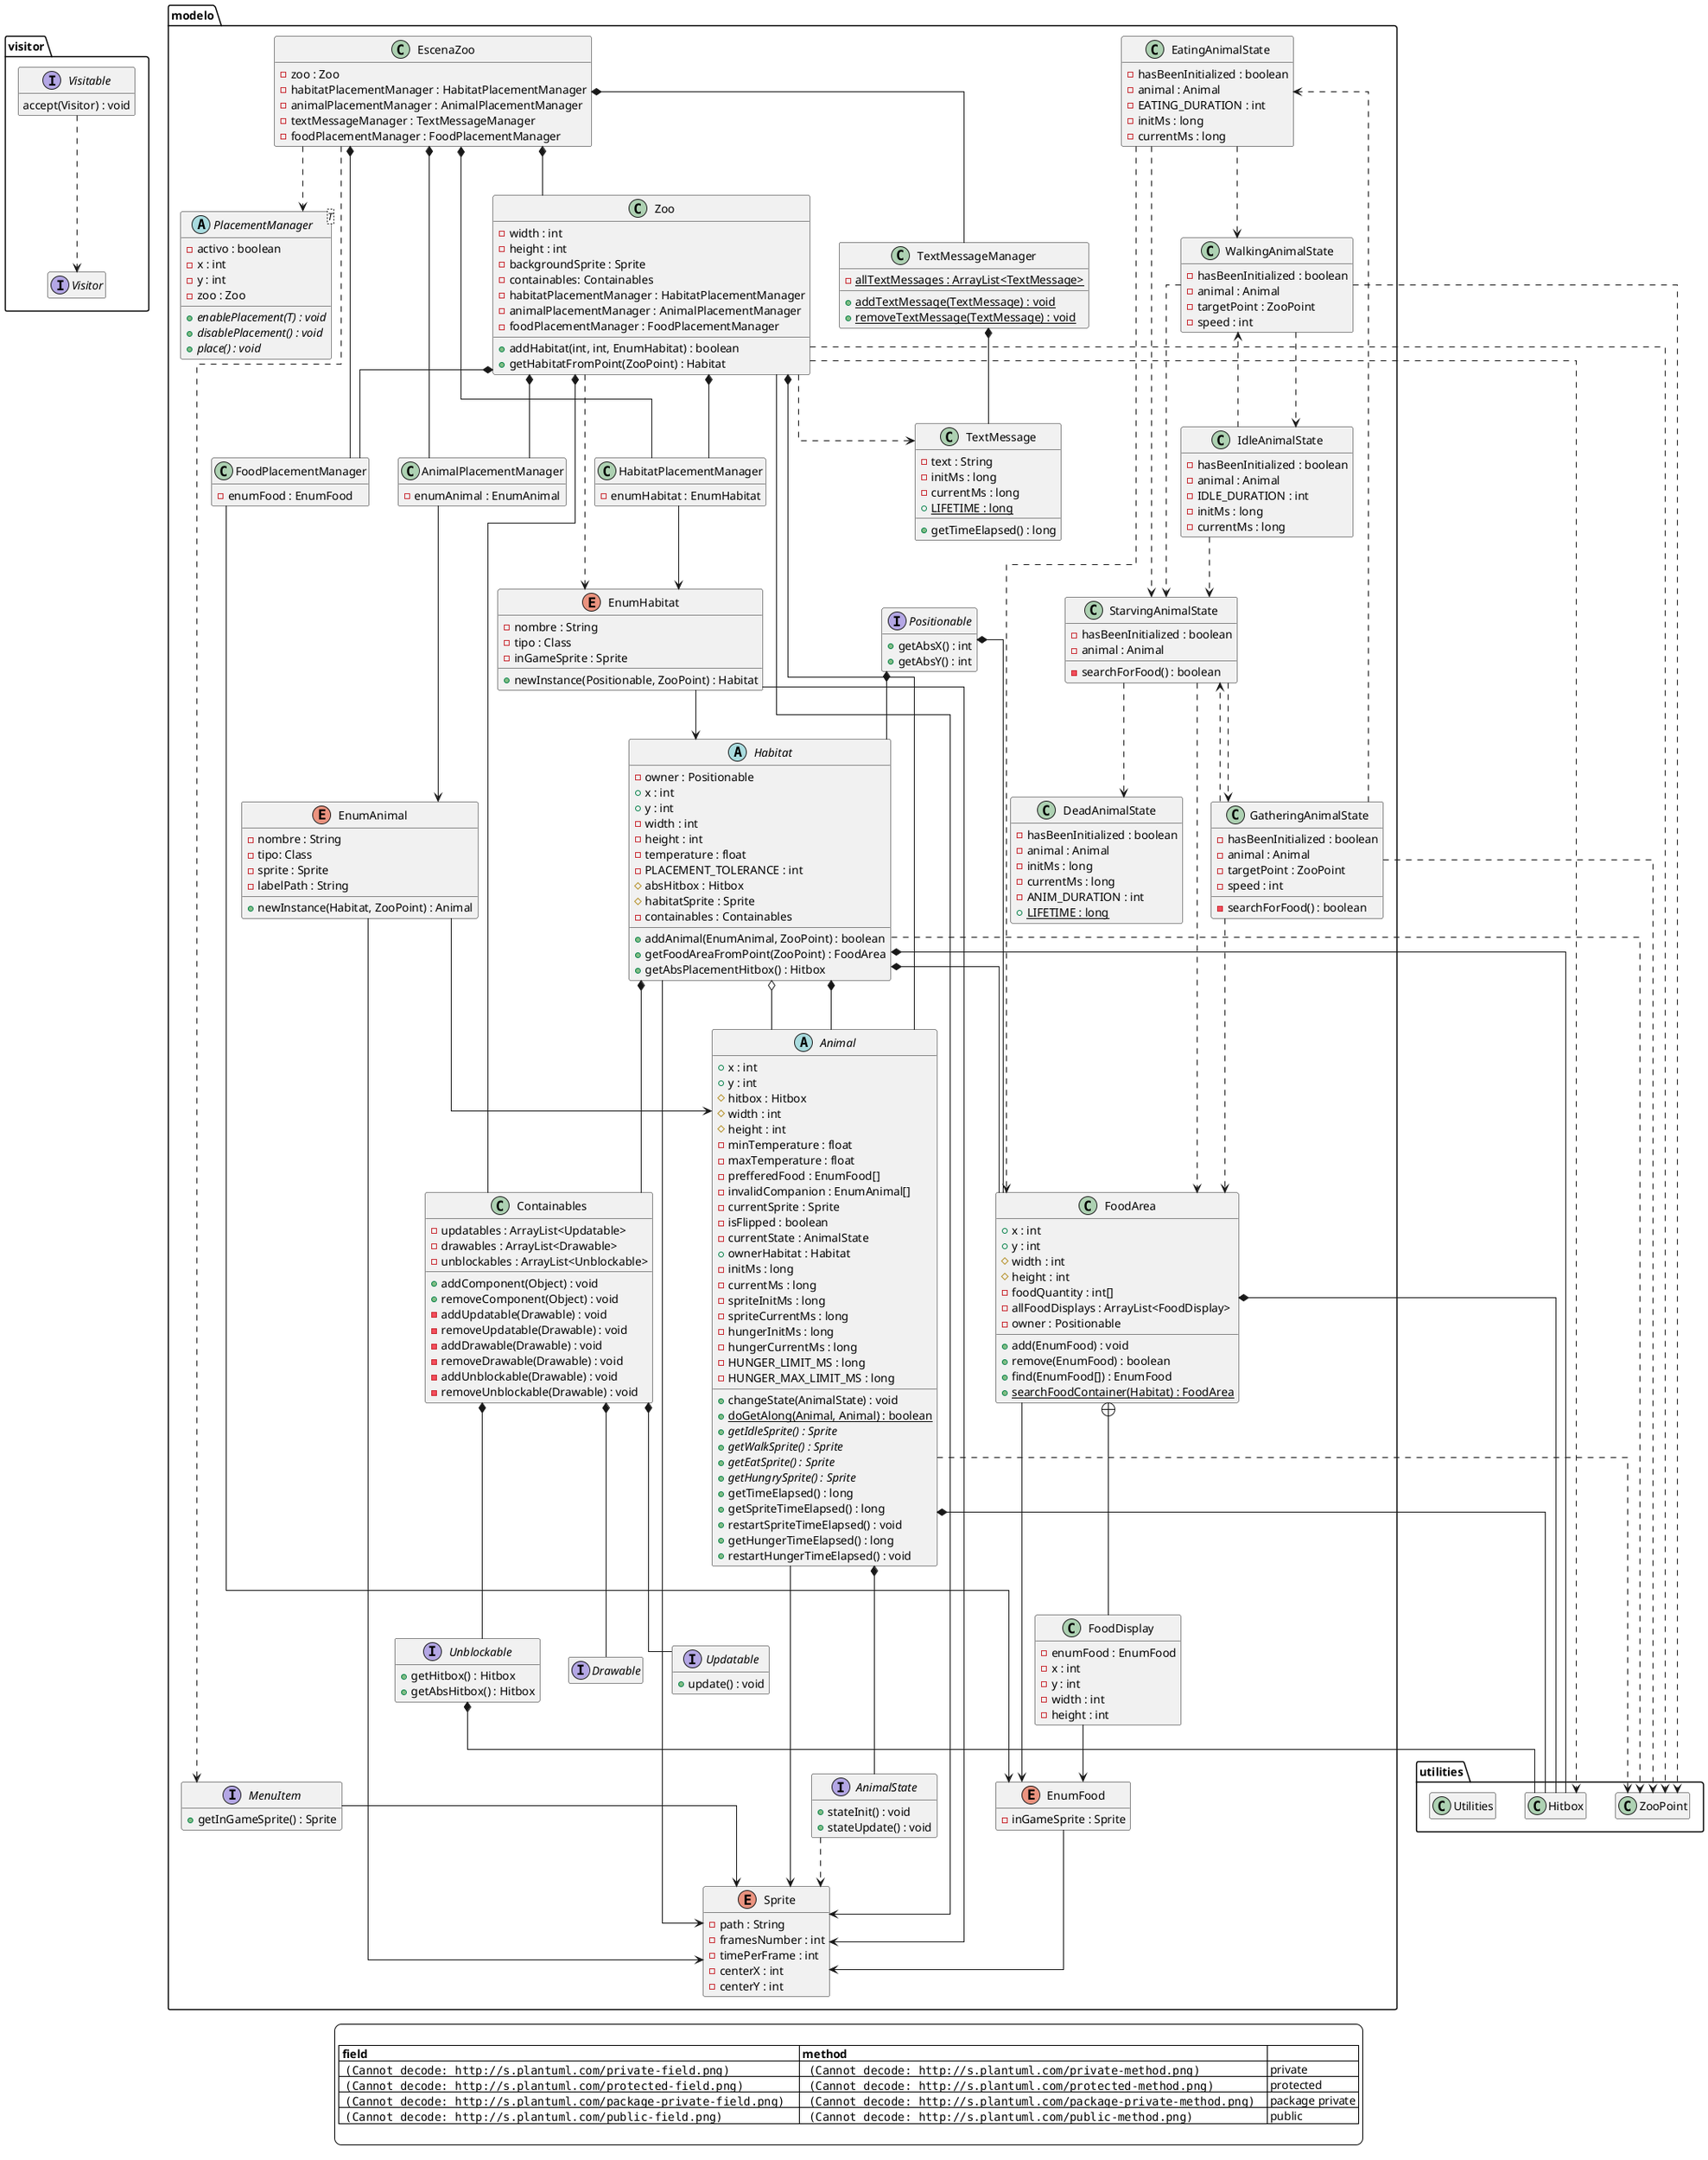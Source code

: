 @startuml
hide empty methods
hide empty fields
skinparam legendBackgroundColor #ffffff
skinparam linetype ortho
legend

|= field |= method |=  |
|  <img:http://s.plantuml.com/private-field.png>     |   <img:http://s.plantuml.com/private-method.png>     | private |
|  <img:http://s.plantuml.com/protected-field.png>   |   <img:http://s.plantuml.com/protected-method.png>   | protected |
|  <img:http://s.plantuml.com/package-private-field.png>     |   <img:http://s.plantuml.com/package-private-method.png>    | package private |
|  <img:http://s.plantuml.com/public-field.png>     |   <img:http://s.plantuml.com/public-method.png>     | public |

endlegend

package "visitor" {
  interface Visitor {
  }
  interface Visitable {
    {method} accept(Visitor) : void
  }
}

package "utilities" {
  class ZooPoint {
  }
  class Hitbox {
  }
  class Utilities {
  }
}

package "modelo" {
  abstract Animal {
    + x : int
    + y : int 
    # hitbox : Hitbox
    # width : int 
    # height : int 
    - minTemperature : float
    - maxTemperature : float
    - prefferedFood : EnumFood[]
    - invalidCompanion : EnumAnimal[]
    - currentSprite : Sprite
    - isFlipped : boolean 
    - currentState : AnimalState
    + ownerHabitat : Habitat
    - initMs : long
    - currentMs : long 
    - spriteInitMs : long
    - spriteCurrentMs : long 
    - hungerInitMs : long 
    - hungerCurrentMs : long
    - HUNGER_LIMIT_MS : long 
    - HUNGER_MAX_LIMIT_MS : long

    + changeState(AnimalState) : void
    + {static} doGetAlong(Animal, Animal) : boolean
    + {abstract} getIdleSprite() : Sprite
    + {abstract} getWalkSprite() : Sprite
    + {abstract} getEatSprite() : Sprite
    + {abstract} getHungrySprite() : Sprite
    + getTimeElapsed() : long
    + getSpriteTimeElapsed() : long
    + restartSpriteTimeElapsed() : void
    + getHungerTimeElapsed() : long
    + restartHungerTimeElapsed() : void
  }

  enum EnumAnimal {
    - nombre : String 
    - tipo: Class
    - sprite : Sprite
    - labelPath : String
    + newInstance(Habitat, ZooPoint) : Animal
  }

  interface Drawable {
  }

  interface Positionable {
    + getAbsX() : int
    + getAbsY() : int
  }

  interface Unblockable {
    + getHitbox() : Hitbox
    + getAbsHitbox() : Hitbox
  }

  interface Updatable {
    + update() : void
  }

  class Containables {
    - updatables : ArrayList<Updatable>
    - drawables : ArrayList<Drawable>
    - unblockables : ArrayList<Unblockable>
    + addComponent(Object) : void
    + removeComponent(Object) : void
    - addUpdatable(Drawable) : void
    - removeUpdatable(Drawable) : void
    - addDrawable(Drawable) : void
    - removeDrawable(Drawable) : void
    - addUnblockable(Drawable) : void
    - removeUnblockable(Drawable) : void
  }

  enum EnumFood {
    - inGameSprite : Sprite 
  }

  class FoodArea {
    + x : int
    + y : int 
    # width : int 
    # height : int 
    - foodQuantity : int[]
    - allFoodDisplays : ArrayList<FoodDisplay>
    - owner : Positionable
    + add(EnumFood) : void
    + remove(EnumFood) : boolean
    + find(EnumFood[]) : EnumFood
    + {static} searchFoodContainer(Habitat) : FoodArea
  }

  class FoodDisplay {
    - enumFood : EnumFood
    - x : int
    - y : int
    - width : int
    - height : int
  }

  abstract Habitat {
    - owner : Positionable
    + x : int
    + y : int
    - width : int
    - height : int
    - temperature : float
    - PLACEMENT_TOLERANCE : int
    # absHitbox : Hitbox
    # habitatSprite : Sprite 
    - containables : Containables
    + addAnimal(EnumAnimal, ZooPoint) : boolean
    + getFoodAreaFromPoint(ZooPoint) : FoodArea
    + getAbsPlacementHitbox() : Hitbox
  }

  enum EnumHabitat {
    - nombre : String
    - tipo : Class
    - inGameSprite : Sprite
    + newInstance(Positionable, ZooPoint) : Habitat
  }

  abstract PlacementManager<T> {
    - activo : boolean
    - x : int
    - y : int
    - zoo : Zoo
    + {abstract} enablePlacement(T) : void
    + {abstract} disablePlacement() : void
    + {abstract} place() : void
  }

  class AnimalPlacementManager {
    - enumAnimal : EnumAnimal
  }
  class FoodPlacementManager {
    - enumFood : EnumFood
  }
  class HabitatPlacementManager {
    - enumHabitat : EnumHabitat
  }

  interface AnimalState {
    + stateInit() : void
    + stateUpdate() : void
  }

  class DeadAnimalState {
    - hasBeenInitialized : boolean
    - animal : Animal
    - initMs : long
    - currentMs : long
    - ANIM_DURATION : int
    + {static} LIFETIME : long
  }
  class EatingAnimalState {
    - hasBeenInitialized : boolean
    - animal : Animal
    - EATING_DURATION : int
    - initMs : long
    - currentMs : long
  }
  class GatheringAnimalState {
    - hasBeenInitialized : boolean
    - animal : Animal
    - targetPoint : ZooPoint
    - speed : int
    - searchForFood() : boolean
  }
  class IdleAnimalState {
    - hasBeenInitialized : boolean
    - animal : Animal
    - IDLE_DURATION : int
    - initMs : long
    - currentMs : long
  }
  class StarvingAnimalState {
    - hasBeenInitialized : boolean
    - animal : Animal
    - searchForFood() : boolean
  }
  class WalkingAnimalState {
    - hasBeenInitialized : boolean
    - animal : Animal
    - targetPoint : ZooPoint
    - speed : int
  }

  class EscenaZoo {
    - zoo : Zoo
    - habitatPlacementManager : HabitatPlacementManager
    - animalPlacementManager : AnimalPlacementManager
    - textMessageManager : TextMessageManager
    - foodPlacementManager : FoodPlacementManager
  }

  class Zoo {
    - width : int 
    - height : int
    - backgroundSprite : Sprite
    - containables: Containables
    - habitatPlacementManager : HabitatPlacementManager
    - animalPlacementManager : AnimalPlacementManager
    - foodPlacementManager : FoodPlacementManager
    + addHabitat(int, int, EnumHabitat) : boolean
    + getHabitatFromPoint(ZooPoint) : Habitat
  }

  interface MenuItem {
    + getInGameSprite() : Sprite
  }

  enum Sprite {
    - path : String
    - framesNumber : int
    - timePerFrame : int
    - centerX : int
    - centerY : int
  }

  class TextMessage {
    - text : String
    - initMs : long
    - currentMs : long
    + {static} LIFETIME : long
    + getTimeElapsed() : long
  }

  class TextMessageManager {
    - {static} allTextMessages : ArrayList<TextMessage>
    + {static} addTextMessage(TextMessage) : void
    + {static} removeTextMessage(TextMessage) : void
  }
}

' Asociación

Animal --> Sprite

EnumAnimal --> Animal
EnumAnimal --> Sprite

EnumFood --> Sprite

Habitat --> Sprite

FoodArea --> EnumFood
FoodDisplay --> EnumFood

EnumHabitat --> Habitat
EnumHabitat --> Sprite

AnimalPlacementManager --> EnumAnimal
FoodPlacementManager --> EnumFood
HabitatPlacementManager --> EnumHabitat

MenuItem --> Sprite

Zoo --> Sprite

' Composición

Animal *-- Hitbox
Animal *-- AnimalState

FoodArea *-- Hitbox

Unblockable *-- Hitbox

Habitat *-- Hitbox

EscenaZoo *-- Zoo
EscenaZoo *-- FoodPlacementManager
EscenaZoo *-- AnimalPlacementManager
EscenaZoo *-- HabitatPlacementManager
EscenaZoo *-- TextMessageManager

TextMessageManager *-- TextMessage

Zoo *-- FoodPlacementManager
Zoo *-- AnimalPlacementManager
Zoo *-- HabitatPlacementManager

' Agregación

Habitat o-- Animal

Containables *-- Updatable
Containables *-- Drawable
Containables *-- Unblockable

Positionable *-- FoodArea
Positionable *-- Habitat

Habitat *-- Containables
Habitat *-- Animal
Habitat *-- FoodArea

Zoo *-- Containables
Zoo *-- Animal

' Implementación

' Nesting

FoodArea +-- FoodDisplay

' Dependencia

Visitable ..> Visitor

Animal ..> ZooPoint

Habitat ..> ZooPoint

AnimalState ..> Sprite
EatingAnimalState ..> FoodArea
GatheringAnimalState ..> FoodArea
StarvingAnimalState ..> FoodArea
WalkingAnimalState ..> ZooPoint
GatheringAnimalState ..> ZooPoint
EatingAnimalState ..> StarvingAnimalState
EatingAnimalState ..> WalkingAnimalState
GatheringAnimalState ..> EatingAnimalState
GatheringAnimalState ..> StarvingAnimalState
IdleAnimalState ..> WalkingAnimalState
IdleAnimalState ..> StarvingAnimalState
StarvingAnimalState ..> GatheringAnimalState
StarvingAnimalState ..> DeadAnimalState
WalkingAnimalState ..> IdleAnimalState
WalkingAnimalState ..> StarvingAnimalState

EscenaZoo ..> PlacementManager
EscenaZoo ..> MenuItem

Zoo ..> EnumHabitat
Zoo ..> Hitbox
Zoo ..> TextMessage
Zoo ..> ZooPoint

' Herencia/Generalización

@enduml
